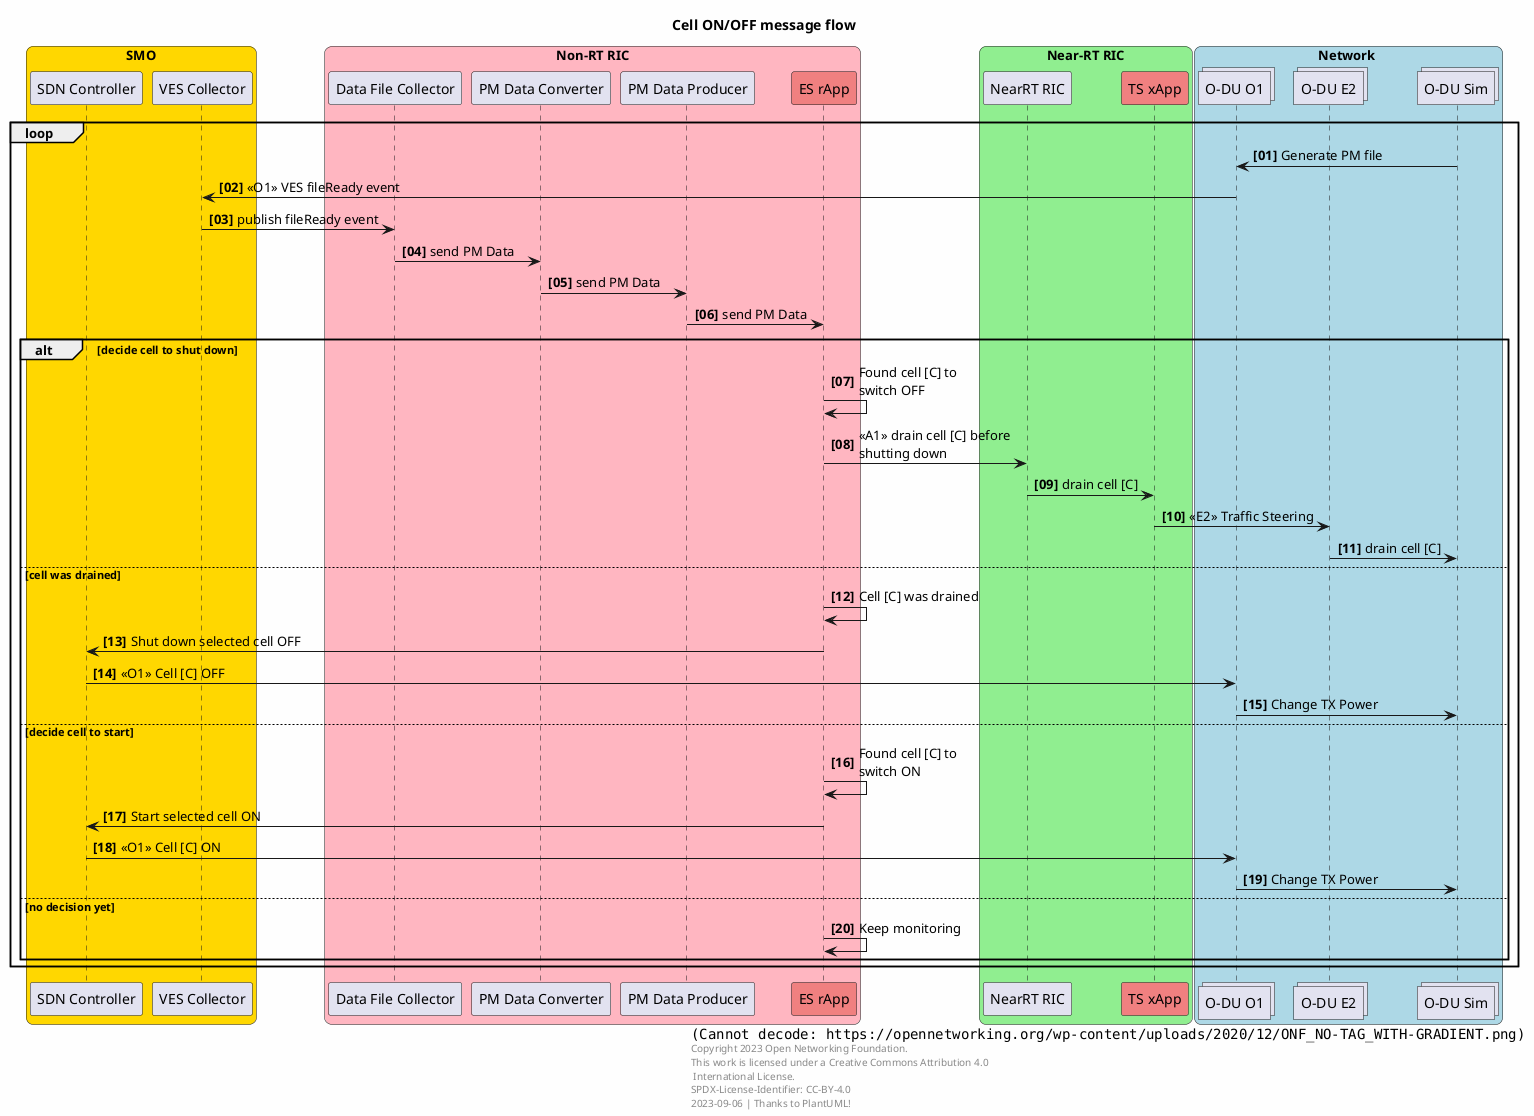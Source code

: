 ''''''''''''''''''''''''''''''''''''''''''''''''''''''''''''''''''''''''''''''''''''''' 
' Copyright 2023 Open Networking Foundation
' This work is licensed under a Creative Commons Attribution 4.0 International License.
' SPDX-License-Identifier: CC-BY-4.0
' https://creativecommons.org/licenses/by/4.0/deed.en

@startuml flow-diagram
title Cell ON/OFF message flow
autonumber 1 1 "<b>[00]"


box "SMO" #Gold
    participant "SDN Controller" as controller
    participant "VES Collector" as ves
end box

box "Non-RT RIC" #LightPink
    participant "Data File Collector" as dfc
    participant "PM Data Converter" as pmdc
    participant "PM Data Producer" as pmdp
    participant "ES rApp" as rapp #LightCoral
end box

box "Near-RT RIC" #LightGreen
    participant "NearRT RIC" as nearrt
    participant "TS xApp" as xapp #LightCoral
end box

box Network #LightBlue
  collections "O-DU O1" as ntsim_odu_1
  collections "O-DU E2" as ransim_odu_1
  collections "O-DU Sim" as odu
end box

loop
    odu -> ntsim_odu_1: Generate PM file
    ntsim_odu_1 -> ves: <<O1>> VES fileReady event
    ves -> dfc: publish fileReady event
    dfc -> pmdc: send PM Data
    pmdc -> pmdp: send PM Data
    pmdp -> rapp: send PM Data
    alt decide cell to shut down
        rapp -> rapp: Found cell [C] to\nswitch OFF
        rapp -> nearrt: <<A1>> drain cell [C] before\nshutting down
        nearrt -> xapp: drain cell [C]
        xapp -> ransim_odu_1: <<E2>> Traffic Steering
        ransim_odu_1 -> odu: drain cell [C]
    else cell was drained
        rapp -> rapp: Cell [C] was drained
        rapp -> controller: Shut down selected cell OFF
        controller -> ntsim_odu_1: <<O1>> Cell [C] OFF
        ntsim_odu_1 -> odu: Change TX Power
    else decide cell to start
        rapp -> rapp: Found cell [C] to\nswitch ON
        rapp -> controller: Start selected cell ON
        controller -> ntsim_odu_1: <<O1>> Cell [C] ON
        ntsim_odu_1 -> odu: Change TX Power
    else no decision yet
        rapp -> rapp: Keep monitoring
    end
end




' End Diagram
' Format
right footer <img:https://opennetworking.org/wp-content/uploads/2020/12/ONF_NO-TAG_WITH-GRADIENT.png{scale=0.2}> \lCopyright 2023 Open Networking Foundation.\lThis work is licensed under a Creative Commons Attribution 4.0\l International License.\lSPDX-License-Identifier: CC-BY-4.0\n2023-09-06 | Thanks to PlantUML!

skinparam backgroundColor #fefefe
'skinparam handwritten true
skinparam roundcorner 15

@enduml
